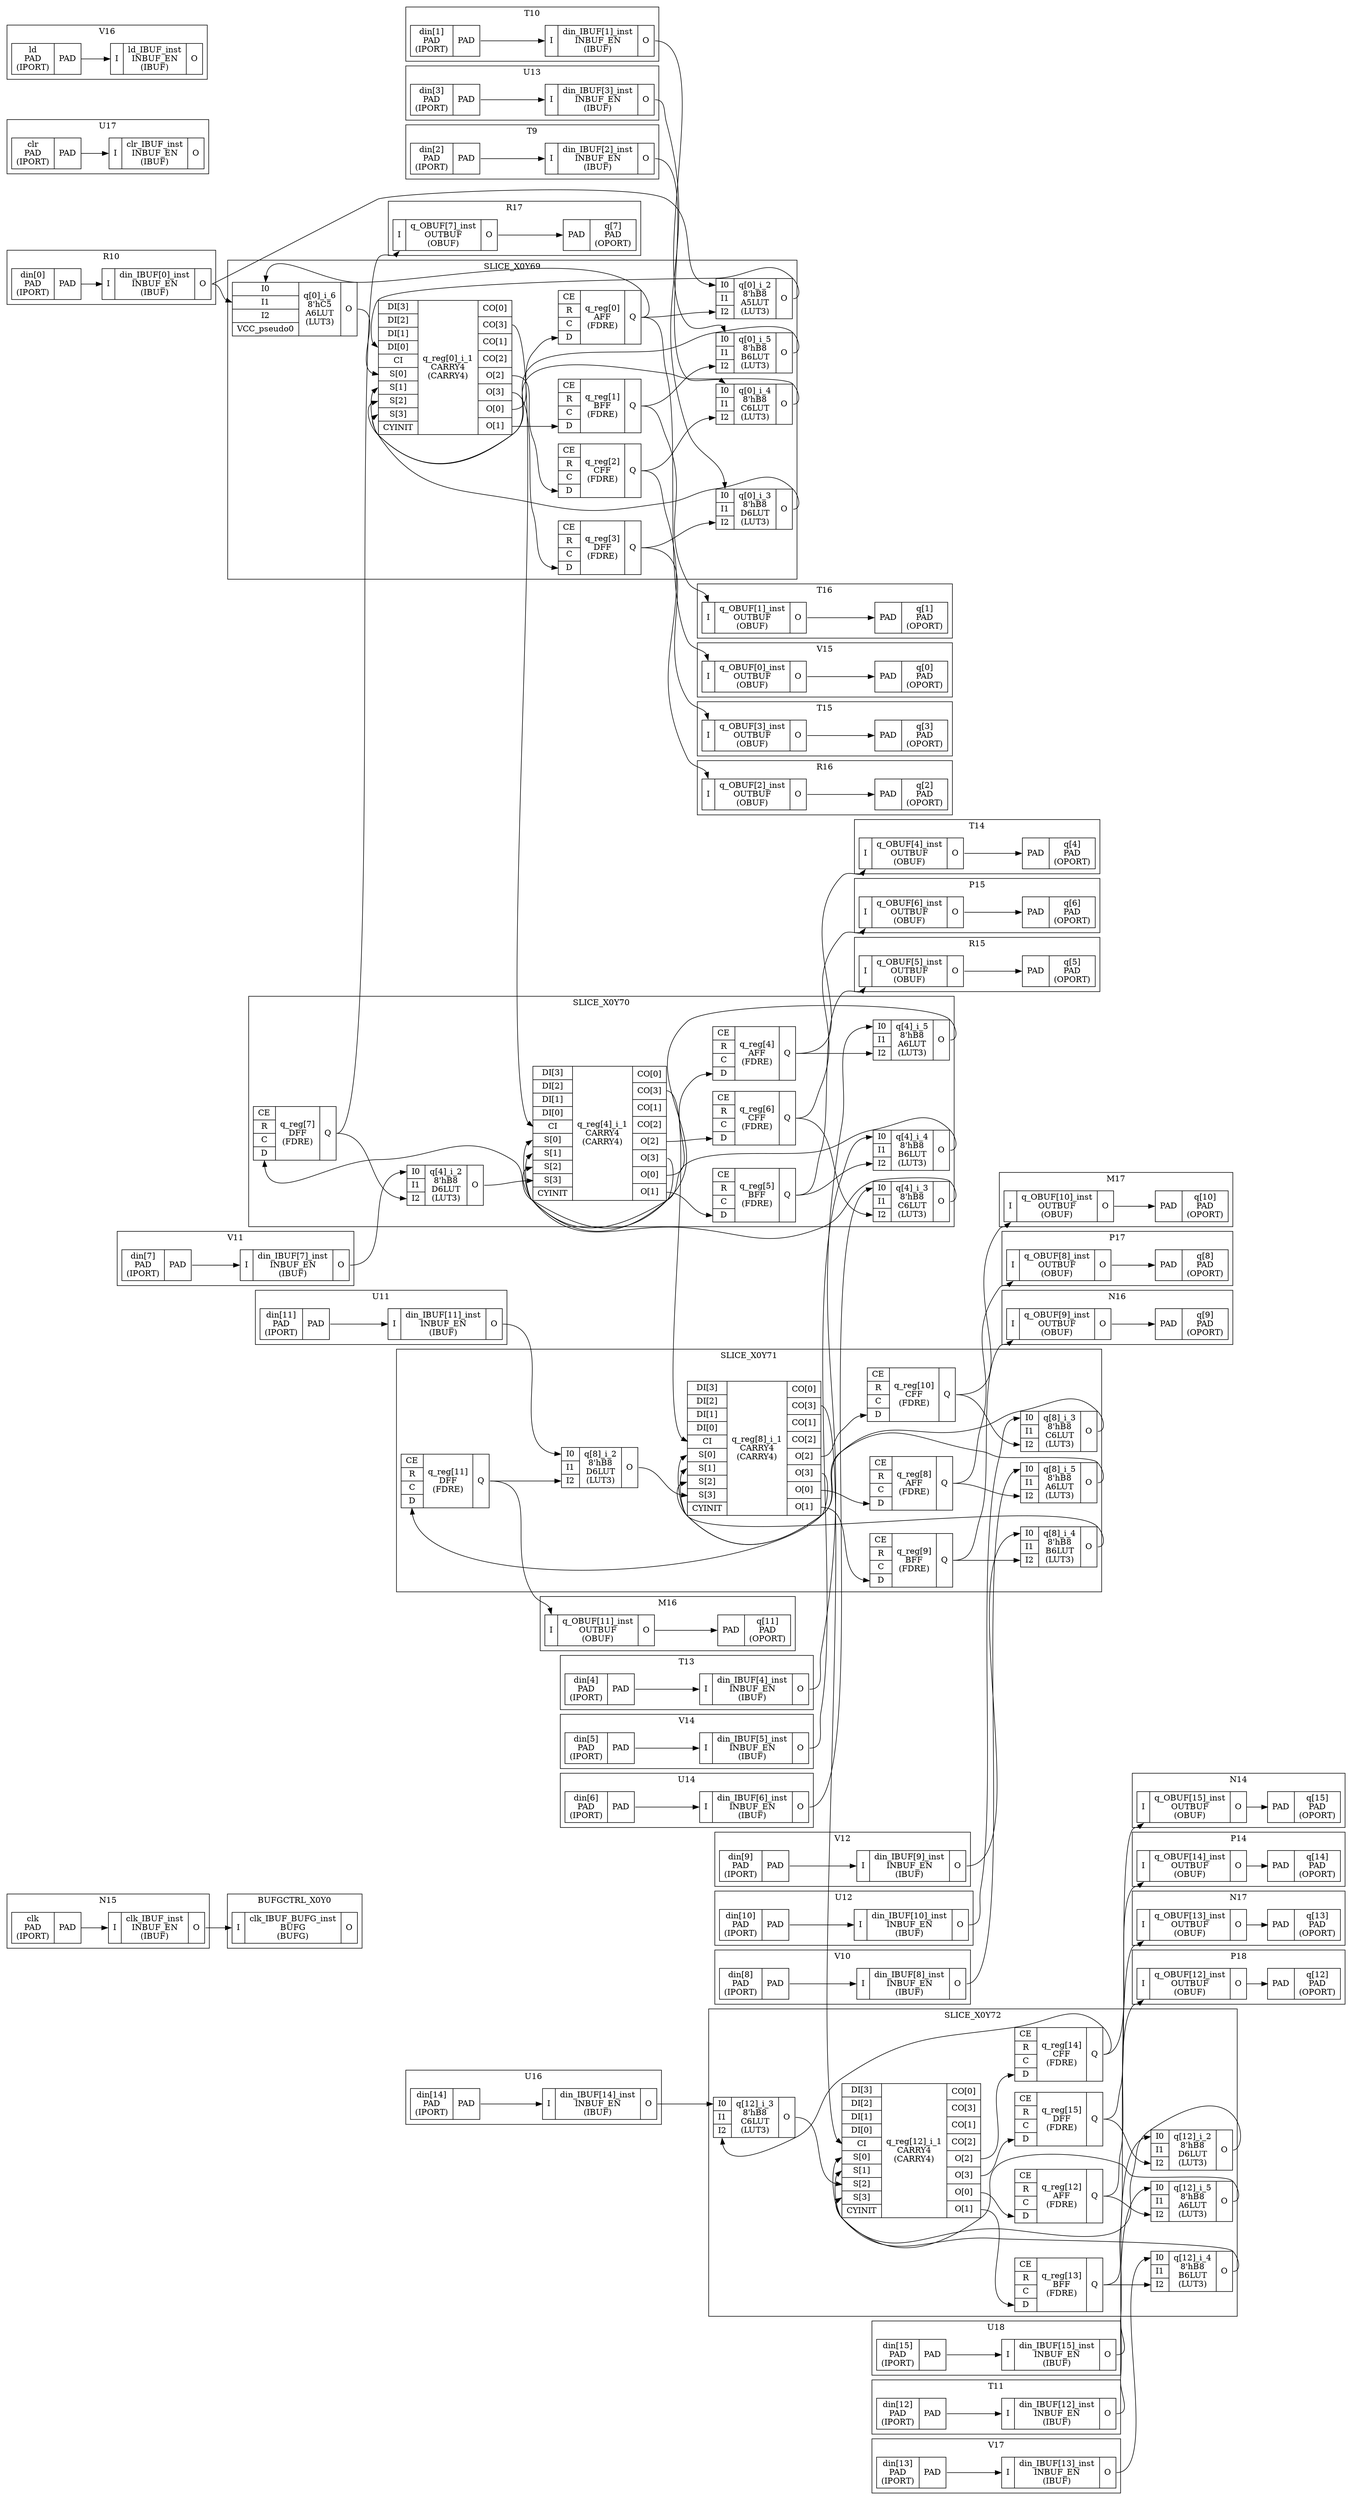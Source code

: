 digraph count16{
  rankdir=LR;
  concentrate=true;
  subgraph clusterBUFGCTRL_X0Y0{
    label=BUFGCTRL_X0Y0;
    0 [shape=record, label="{{ <1>I } | { <0>clk_IBUF_BUFG_inst\nBUFG\n(BUFG) } | { <2>O }}"];
  }
  subgraph clusterSLICE_X0Y69{
    label=SLICE_X0Y69;
    3 [shape=record, label="{{ <4>I0 | <5>I1 | <6>I2 | <7>VCC_pseudo0 } | { <3>q[0]_i_6\n8'hC5\nA6LUT\n(LUT3) } | { <8>O }}"];
    9 [shape=record, label="{{ <10>I0 | <11>I1 | <12>I2 } | { <9>q[0]_i_3\n8'hB8\nD6LUT\n(LUT3) } | { <13>O }}"];
    14 [shape=record, label="{{ <15>I0 | <16>I1 | <17>I2 } | { <14>q[0]_i_5\n8'hB8\nB6LUT\n(LUT3) } | { <18>O }}"];
    19 [shape=record, label="{{ <20>DI[3] | <21>DI[2] | <22>DI[1] | <23>DI[0] | <24>CI | <25>S[0] | <26>S[1] | <27>S[2] | <28>S[3] | <29>CYINIT } | { <19>q_reg[0]_i_1\nCARRY4\n(CARRY4) } | { <30>CO[0] | <31>CO[3] | <32>CO[1] | <33>CO[2] | <34>O[2] | <35>O[3] | <36>O[0] | <37>O[1] }}"];
    38 [shape=record, label="{{ <39>I0 | <40>I1 | <41>I2 } | { <38>q[0]_i_2\n8'hB8\nA5LUT\n(LUT3) } | { <42>O }}"];
    43 [shape=record, label="{{ <44>I0 | <45>I1 | <46>I2 } | { <43>q[0]_i_4\n8'hB8\nC6LUT\n(LUT3) } | { <47>O }}"];
    48 [shape=record, label="{{ <49>CE | <50>R | <51>C | <52>D } | { <48>q_reg[2]\nCFF\n(FDRE) } | { <53>Q }}"];
    54 [shape=record, label="{{ <55>CE | <56>R | <57>C | <58>D } | { <54>q_reg[1]\nBFF\n(FDRE) } | { <59>Q }}"];
    60 [shape=record, label="{{ <61>CE | <62>R | <63>C | <64>D } | { <60>q_reg[0]\nAFF\n(FDRE) } | { <65>Q }}"];
    66 [shape=record, label="{{ <67>CE | <68>R | <69>C | <70>D } | { <66>q_reg[3]\nDFF\n(FDRE) } | { <71>Q }}"];
  }
  subgraph clusterT9{
    label=T9;
    72 [shape=record, label="{ { <72>din[2]\nPAD\n(IPORT) } | { <73>PAD }}"];
    74 [shape=record, label="{{ <75>I } | { <74>din_IBUF[2]_inst\nINBUF_EN\n(IBUF) } | { <76>O }}"];
  }
  subgraph clusterR10{
    label=R10;
    77 [shape=record, label="{{ <78>I } | { <77>din_IBUF[0]_inst\nINBUF_EN\n(IBUF) } | { <79>O }}"];
    80 [shape=record, label="{ { <80>din[0]\nPAD\n(IPORT) } | { <81>PAD }}"];
  }
  subgraph clusterSLICE_X0Y72{
    label=SLICE_X0Y72;
    82 [shape=record, label="{{ <83>I0 | <84>I1 | <85>I2 } | { <82>q[12]_i_3\n8'hB8\nC6LUT\n(LUT3) } | { <86>O }}"];
    87 [shape=record, label="{{ <88>CE | <89>R | <90>C | <91>D } | { <87>q_reg[14]\nCFF\n(FDRE) } | { <92>Q }}"];
    93 [shape=record, label="{{ <94>CE | <95>R | <96>C | <97>D } | { <93>q_reg[13]\nBFF\n(FDRE) } | { <98>Q }}"];
    99 [shape=record, label="{{ <100>CE | <101>R | <102>C | <103>D } | { <99>q_reg[12]\nAFF\n(FDRE) } | { <104>Q }}"];
    105 [shape=record, label="{{ <106>CE | <107>R | <108>C | <109>D } | { <105>q_reg[15]\nDFF\n(FDRE) } | { <110>Q }}"];
    111 [shape=record, label="{{ <112>I0 | <113>I1 | <114>I2 } | { <111>q[12]_i_5\n8'hB8\nA6LUT\n(LUT3) } | { <115>O }}"];
    116 [shape=record, label="{{ <117>I0 | <118>I1 | <119>I2 } | { <116>q[12]_i_2\n8'hB8\nD6LUT\n(LUT3) } | { <120>O }}"];
    121 [shape=record, label="{{ <122>I0 | <123>I1 | <124>I2 } | { <121>q[12]_i_4\n8'hB8\nB6LUT\n(LUT3) } | { <125>O }}"];
    126 [shape=record, label="{{ <127>DI[3] | <128>DI[2] | <129>DI[1] | <130>DI[0] | <131>CI | <132>S[0] | <133>S[1] | <134>S[2] | <135>S[3] | <136>CYINIT } | { <126>q_reg[12]_i_1\nCARRY4\n(CARRY4) } | { <137>CO[0] | <138>CO[3] | <139>CO[1] | <140>CO[2] | <141>O[2] | <142>O[3] | <143>O[0] | <144>O[1] }}"];
  }
  subgraph clusterN14{
    label=N14;
    145 [shape=record, label="{{ <146>I } | { <145>q_OBUF[15]_inst\nOUTBUF\n(OBUF) } | { <147>O }}"];
    148 [shape=record, label="{{ <149>PAD } | { <148>q[15]\nPAD\n(OPORT) } }"];
  }
  subgraph clusterSLICE_X0Y71{
    label=SLICE_X0Y71;
    150 [shape=record, label="{{ <151>CE | <152>R | <153>C | <154>D } | { <150>q_reg[11]\nDFF\n(FDRE) } | { <155>Q }}"];
    156 [shape=record, label="{{ <157>CE | <158>R | <159>C | <160>D } | { <156>q_reg[8]\nAFF\n(FDRE) } | { <161>Q }}"];
    162 [shape=record, label="{{ <163>CE | <164>R | <165>C | <166>D } | { <162>q_reg[9]\nBFF\n(FDRE) } | { <167>Q }}"];
    168 [shape=record, label="{{ <169>CE | <170>R | <171>C | <172>D } | { <168>q_reg[10]\nCFF\n(FDRE) } | { <173>Q }}"];
    174 [shape=record, label="{{ <175>I0 | <176>I1 | <177>I2 } | { <174>q[8]_i_3\n8'hB8\nC6LUT\n(LUT3) } | { <178>O }}"];
    179 [shape=record, label="{{ <180>DI[3] | <181>DI[2] | <182>DI[1] | <183>DI[0] | <184>CI | <185>S[0] | <186>S[1] | <187>S[2] | <188>S[3] | <189>CYINIT } | { <179>q_reg[8]_i_1\nCARRY4\n(CARRY4) } | { <190>CO[0] | <191>CO[3] | <192>CO[1] | <193>CO[2] | <194>O[2] | <195>O[3] | <196>O[0] | <197>O[1] }}"];
    198 [shape=record, label="{{ <199>I0 | <200>I1 | <201>I2 } | { <198>q[8]_i_4\n8'hB8\nB6LUT\n(LUT3) } | { <202>O }}"];
    203 [shape=record, label="{{ <204>I0 | <205>I1 | <206>I2 } | { <203>q[8]_i_2\n8'hB8\nD6LUT\n(LUT3) } | { <207>O }}"];
    208 [shape=record, label="{{ <209>I0 | <210>I1 | <211>I2 } | { <208>q[8]_i_5\n8'hB8\nA6LUT\n(LUT3) } | { <212>O }}"];
  }
  subgraph clusterT10{
    label=T10;
    213 [shape=record, label="{{ <214>I } | { <213>din_IBUF[1]_inst\nINBUF_EN\n(IBUF) } | { <215>O }}"];
    216 [shape=record, label="{ { <216>din[1]\nPAD\n(IPORT) } | { <217>PAD }}"];
  }
  subgraph clusterSLICE_X0Y70{
    label=SLICE_X0Y70;
    218 [shape=record, label="{{ <219>CE | <220>R | <221>C | <222>D } | { <218>q_reg[7]\nDFF\n(FDRE) } | { <223>Q }}"];
    224 [shape=record, label="{{ <225>CE | <226>R | <227>C | <228>D } | { <224>q_reg[5]\nBFF\n(FDRE) } | { <229>Q }}"];
    230 [shape=record, label="{{ <231>CE | <232>R | <233>C | <234>D } | { <230>q_reg[4]\nAFF\n(FDRE) } | { <235>Q }}"];
    236 [shape=record, label="{{ <237>I0 | <238>I1 | <239>I2 } | { <236>q[4]_i_3\n8'hB8\nC6LUT\n(LUT3) } | { <240>O }}"];
    241 [shape=record, label="{{ <242>CE | <243>R | <244>C | <245>D } | { <241>q_reg[6]\nCFF\n(FDRE) } | { <246>Q }}"];
    247 [shape=record, label="{{ <248>I0 | <249>I1 | <250>I2 } | { <247>q[4]_i_4\n8'hB8\nB6LUT\n(LUT3) } | { <251>O }}"];
    252 [shape=record, label="{{ <253>DI[3] | <254>DI[2] | <255>DI[1] | <256>DI[0] | <257>CI | <258>S[0] | <259>S[1] | <260>S[2] | <261>S[3] | <262>CYINIT } | { <252>q_reg[4]_i_1\nCARRY4\n(CARRY4) } | { <263>CO[0] | <264>CO[3] | <265>CO[1] | <266>CO[2] | <267>O[2] | <268>O[3] | <269>O[0] | <270>O[1] }}"];
    271 [shape=record, label="{{ <272>I0 | <273>I1 | <274>I2 } | { <271>q[4]_i_2\n8'hB8\nD6LUT\n(LUT3) } | { <275>O }}"];
    276 [shape=record, label="{{ <277>I0 | <278>I1 | <279>I2 } | { <276>q[4]_i_5\n8'hB8\nA6LUT\n(LUT3) } | { <280>O }}"];
  }
  subgraph clusterM17{
    label=M17;
    281 [shape=record, label="{{ <282>I } | { <281>q_OBUF[10]_inst\nOUTBUF\n(OBUF) } | { <283>O }}"];
    284 [shape=record, label="{{ <285>PAD } | { <284>q[10]\nPAD\n(OPORT) } }"];
  }
  subgraph clusterP14{
    label=P14;
    286 [shape=record, label="{{ <287>I } | { <286>q_OBUF[14]_inst\nOUTBUF\n(OBUF) } | { <288>O }}"];
    289 [shape=record, label="{{ <290>PAD } | { <289>q[14]\nPAD\n(OPORT) } }"];
  }
  subgraph clusterN16{
    label=N16;
    291 [shape=record, label="{{ <292>I } | { <291>q_OBUF[9]_inst\nOUTBUF\n(OBUF) } | { <293>O }}"];
    294 [shape=record, label="{{ <295>PAD } | { <294>q[9]\nPAD\n(OPORT) } }"];
  }
  subgraph clusterN15{
    label=N15;
    296 [shape=record, label="{{ <297>I } | { <296>clk_IBUF_inst\nINBUF_EN\n(IBUF) } | { <298>O }}"];
    299 [shape=record, label="{ { <299>clk\nPAD\n(IPORT) } | { <300>PAD }}"];
  }
  subgraph clusterM16{
    label=M16;
    301 [shape=record, label="{{ <302>I } | { <301>q_OBUF[11]_inst\nOUTBUF\n(OBUF) } | { <303>O }}"];
    304 [shape=record, label="{{ <305>PAD } | { <304>q[11]\nPAD\n(OPORT) } }"];
  }
  subgraph clusterU11{
    label=U11;
    306 [shape=record, label="{ { <306>din[11]\nPAD\n(IPORT) } | { <307>PAD }}"];
    308 [shape=record, label="{{ <309>I } | { <308>din_IBUF[11]_inst\nINBUF_EN\n(IBUF) } | { <310>O }}"];
  }
  subgraph clusterV10{
    label=V10;
    311 [shape=record, label="{ { <311>din[8]\nPAD\n(IPORT) } | { <312>PAD }}"];
    313 [shape=record, label="{{ <314>I } | { <313>din_IBUF[8]_inst\nINBUF_EN\n(IBUF) } | { <315>O }}"];
  }
  subgraph clusterT11{
    label=T11;
    316 [shape=record, label="{{ <317>I } | { <316>din_IBUF[12]_inst\nINBUF_EN\n(IBUF) } | { <318>O }}"];
    319 [shape=record, label="{ { <319>din[12]\nPAD\n(IPORT) } | { <320>PAD }}"];
  }
  subgraph clusterN17{
    label=N17;
    321 [shape=record, label="{{ <322>I } | { <321>q_OBUF[13]_inst\nOUTBUF\n(OBUF) } | { <323>O }}"];
    324 [shape=record, label="{{ <325>PAD } | { <324>q[13]\nPAD\n(OPORT) } }"];
  }
  subgraph clusterP15{
    label=P15;
    326 [shape=record, label="{{ <327>I } | { <326>q_OBUF[6]_inst\nOUTBUF\n(OBUF) } | { <328>O }}"];
    329 [shape=record, label="{{ <330>PAD } | { <329>q[6]\nPAD\n(OPORT) } }"];
  }
  subgraph clusterU13{
    label=U13;
    331 [shape=record, label="{ { <331>din[3]\nPAD\n(IPORT) } | { <332>PAD }}"];
    333 [shape=record, label="{{ <334>I } | { <333>din_IBUF[3]_inst\nINBUF_EN\n(IBUF) } | { <335>O }}"];
  }
  subgraph clusterV12{
    label=V12;
    336 [shape=record, label="{ { <336>din[9]\nPAD\n(IPORT) } | { <337>PAD }}"];
    338 [shape=record, label="{{ <339>I } | { <338>din_IBUF[9]_inst\nINBUF_EN\n(IBUF) } | { <340>O }}"];
  }
  subgraph clusterP18{
    label=P18;
    341 [shape=record, label="{{ <342>PAD } | { <341>q[12]\nPAD\n(OPORT) } }"];
    343 [shape=record, label="{{ <344>I } | { <343>q_OBUF[12]_inst\nOUTBUF\n(OBUF) } | { <345>O }}"];
  }
  subgraph clusterR16{
    label=R16;
    346 [shape=record, label="{{ <347>PAD } | { <346>q[2]\nPAD\n(OPORT) } }"];
    348 [shape=record, label="{{ <349>I } | { <348>q_OBUF[2]_inst\nOUTBUF\n(OBUF) } | { <350>O }}"];
  }
  subgraph clusterT14{
    label=T14;
    351 [shape=record, label="{{ <352>PAD } | { <351>q[4]\nPAD\n(OPORT) } }"];
    353 [shape=record, label="{{ <354>I } | { <353>q_OBUF[4]_inst\nOUTBUF\n(OBUF) } | { <355>O }}"];
  }
  subgraph clusterU12{
    label=U12;
    356 [shape=record, label="{ { <356>din[10]\nPAD\n(IPORT) } | { <357>PAD }}"];
    358 [shape=record, label="{{ <359>I } | { <358>din_IBUF[10]_inst\nINBUF_EN\n(IBUF) } | { <360>O }}"];
  }
  subgraph clusterT13{
    label=T13;
    361 [shape=record, label="{ { <361>din[4]\nPAD\n(IPORT) } | { <362>PAD }}"];
    363 [shape=record, label="{{ <364>I } | { <363>din_IBUF[4]_inst\nINBUF_EN\n(IBUF) } | { <365>O }}"];
  }
  subgraph clusterV11{
    label=V11;
    366 [shape=record, label="{ { <366>din[7]\nPAD\n(IPORT) } | { <367>PAD }}"];
    368 [shape=record, label="{{ <369>I } | { <368>din_IBUF[7]_inst\nINBUF_EN\n(IBUF) } | { <370>O }}"];
  }
  subgraph clusterR15{
    label=R15;
    371 [shape=record, label="{{ <372>PAD } | { <371>q[5]\nPAD\n(OPORT) } }"];
    373 [shape=record, label="{{ <374>I } | { <373>q_OBUF[5]_inst\nOUTBUF\n(OBUF) } | { <375>O }}"];
  }
  subgraph clusterP17{
    label=P17;
    376 [shape=record, label="{{ <377>PAD } | { <376>q[8]\nPAD\n(OPORT) } }"];
    378 [shape=record, label="{{ <379>I } | { <378>q_OBUF[8]_inst\nOUTBUF\n(OBUF) } | { <380>O }}"];
  }
  subgraph clusterV14{
    label=V14;
    381 [shape=record, label="{{ <382>I } | { <381>din_IBUF[5]_inst\nINBUF_EN\n(IBUF) } | { <383>O }}"];
    384 [shape=record, label="{ { <384>din[5]\nPAD\n(IPORT) } | { <385>PAD }}"];
  }
  subgraph clusterT16{
    label=T16;
    386 [shape=record, label="{{ <387>I } | { <386>q_OBUF[1]_inst\nOUTBUF\n(OBUF) } | { <388>O }}"];
    389 [shape=record, label="{{ <390>PAD } | { <389>q[1]\nPAD\n(OPORT) } }"];
  }
  subgraph clusterU14{
    label=U14;
    391 [shape=record, label="{ { <391>din[6]\nPAD\n(IPORT) } | { <392>PAD }}"];
    393 [shape=record, label="{{ <394>I } | { <393>din_IBUF[6]_inst\nINBUF_EN\n(IBUF) } | { <395>O }}"];
  }
  subgraph clusterT15{
    label=T15;
    396 [shape=record, label="{{ <397>PAD } | { <396>q[3]\nPAD\n(OPORT) } }"];
    398 [shape=record, label="{{ <399>I } | { <398>q_OBUF[3]_inst\nOUTBUF\n(OBUF) } | { <400>O }}"];
  }
  subgraph clusterR17{
    label=R17;
    401 [shape=record, label="{{ <402>PAD } | { <401>q[7]\nPAD\n(OPORT) } }"];
    403 [shape=record, label="{{ <404>I } | { <403>q_OBUF[7]_inst\nOUTBUF\n(OBUF) } | { <405>O }}"];
  }
  subgraph clusterU17{
    label=U17;
    406 [shape=record, label="{{ <407>I } | { <406>clr_IBUF_inst\nINBUF_EN\n(IBUF) } | { <408>O }}"];
    409 [shape=record, label="{ { <409>clr\nPAD\n(IPORT) } | { <410>PAD }}"];
  }
  subgraph clusterV16{
    label=V16;
    411 [shape=record, label="{{ <412>I } | { <411>ld_IBUF_inst\nINBUF_EN\n(IBUF) } | { <413>O }}"];
    414 [shape=record, label="{ { <414>ld\nPAD\n(IPORT) } | { <415>PAD }}"];
  }
  subgraph clusterU16{
    label=U16;
    416 [shape=record, label="{{ <417>I } | { <416>din_IBUF[14]_inst\nINBUF_EN\n(IBUF) } | { <418>O }}"];
    419 [shape=record, label="{ { <419>din[14]\nPAD\n(IPORT) } | { <420>PAD }}"];
  }
  subgraph clusterV15{
    label=V15;
    421 [shape=record, label="{{ <422>I } | { <421>q_OBUF[0]_inst\nOUTBUF\n(OBUF) } | { <423>O }}"];
    424 [shape=record, label="{{ <425>PAD } | { <424>q[0]\nPAD\n(OPORT) } }"];
  }
  subgraph clusterV17{
    label=V17;
    426 [shape=record, label="{{ <427>I } | { <426>din_IBUF[13]_inst\nINBUF_EN\n(IBUF) } | { <428>O }}"];
    429 [shape=record, label="{ { <429>din[13]\nPAD\n(IPORT) } | { <430>PAD }}"];
  }
  subgraph clusterU18{
    label=U18;
    431 [shape=record, label="{{ <432>I } | { <431>din_IBUF[15]_inst\nINBUF_EN\n(IBUF) } | { <433>O }}"];
    434 [shape=record, label="{ { <434>din[15]\nPAD\n(IPORT) } | { <435>PAD }}"];
  }
  80:81:e->77:78;
  213:215:e->14:15;
  353:355:e->351:352;
  311:312:e->313:314;
  252:270:e->224:228;
  252:269:e->230:234;
  150:155:e->203:206,301:302;
  66:71:e->398:399,9:12;
  145:147:e->148:149;
  247:251:e->252:259;
  174:178:e->179:187;
  431:433:e->116:117;
  82:86:e->126:134;
  429:430:e->426:427;
  398:400:e->396:397;
  216:217:e->213:214;
  299:300:e->296:297;
  74:76:e->43:44;
  409:410:e->406:407;
  336:337:e->338:339;
  48:53:e->348:349,43:46;
  168:173:e->174:177,281:282;
  286:288:e->289:290;
  271:275:e->252:261;
  111:115:e->126:132;
  419:420:e->416:417;
  14:18:e->19:26;
  72:73:e->74:75;
  326:328:e->329:330;
  316:318:e->111:112;
  333:335:e->9:10;
  93:98:e->321:322,121:124;
  43:47:e->19:27;
  224:229:e->373:374,247:250;
  296:298:e->0:1;
  321:323:e->324:325;
  306:307:e->308:309;
  331:332:e->333:334;
  363:365:e->276:277;
  373:375:e->371:372;
  426:428:e->121:122;
  38:42:e->19:23;
  99:104:e->111:114,343:344;
  230:235:e->353:354,276:279;
  343:345:e->341:342;
  252:264:e->179:184;
  116:120:e->126:135;
  252:268:e->218:222;
  252:267:e->241:245;
  416:418:e->82:83;
  414:415:e->411:412;
  208:212:e->179:185;
  319:320:e->316:317;
  381:383:e->247:248;
  421:423:e->424:425;
  361:362:e->363:364;
  358:360:e->174:175;
  203:207:e->179:188;
  105:110:e->116:119,145:146;
  121:125:e->126:133;
  218:223:e->403:404,271:274;
  301:303:e->304:305;
  378:380:e->376:377;
  19:31:e->252:257;
  276:280:e->252:258;
  393:395:e->236:237;
  236:240:e->252:260;
  403:405:e->401:402;
  384:385:e->381:382;
  308:310:e->203:204;
  87:92:e->82:85,286:287;
  3:8:e->19:25;
  241:246:e->326:327,236:239;
  281:283:e->284:285;
  356:357:e->358:359;
  348:350:e->346:347;
  368:370:e->271:272;
  126:142:e->105:109;
  391:392:e->393:394;
  179:191:e->126:131;
  126:143:e->99:103;
  54:59:e->14:17,386:387;
  126:144:e->93:97;
  179:195:e->150:154;
  126:141:e->87:91;
  179:194:e->168:172;
  179:197:e->162:166;
  179:196:e->156:160;
  162:167:e->198:201,291:292;
  434:435:e->431:432;
  9:13:e->19:28;
  19:36:e->60:64;
  19:37:e->54:58;
  313:315:e->208:209;
  386:388:e->389:390;
  19:34:e->48:52;
  366:367:e->368:369;
  19:35:e->66:70;
  198:202:e->179:186;
  60:65:e->38:41,421:422,3:4;
  77:79:e->3:5,38:39;
  156:161:e->378:379,208:211;
  291:293:e->294:295;
  338:340:e->198:199;
}